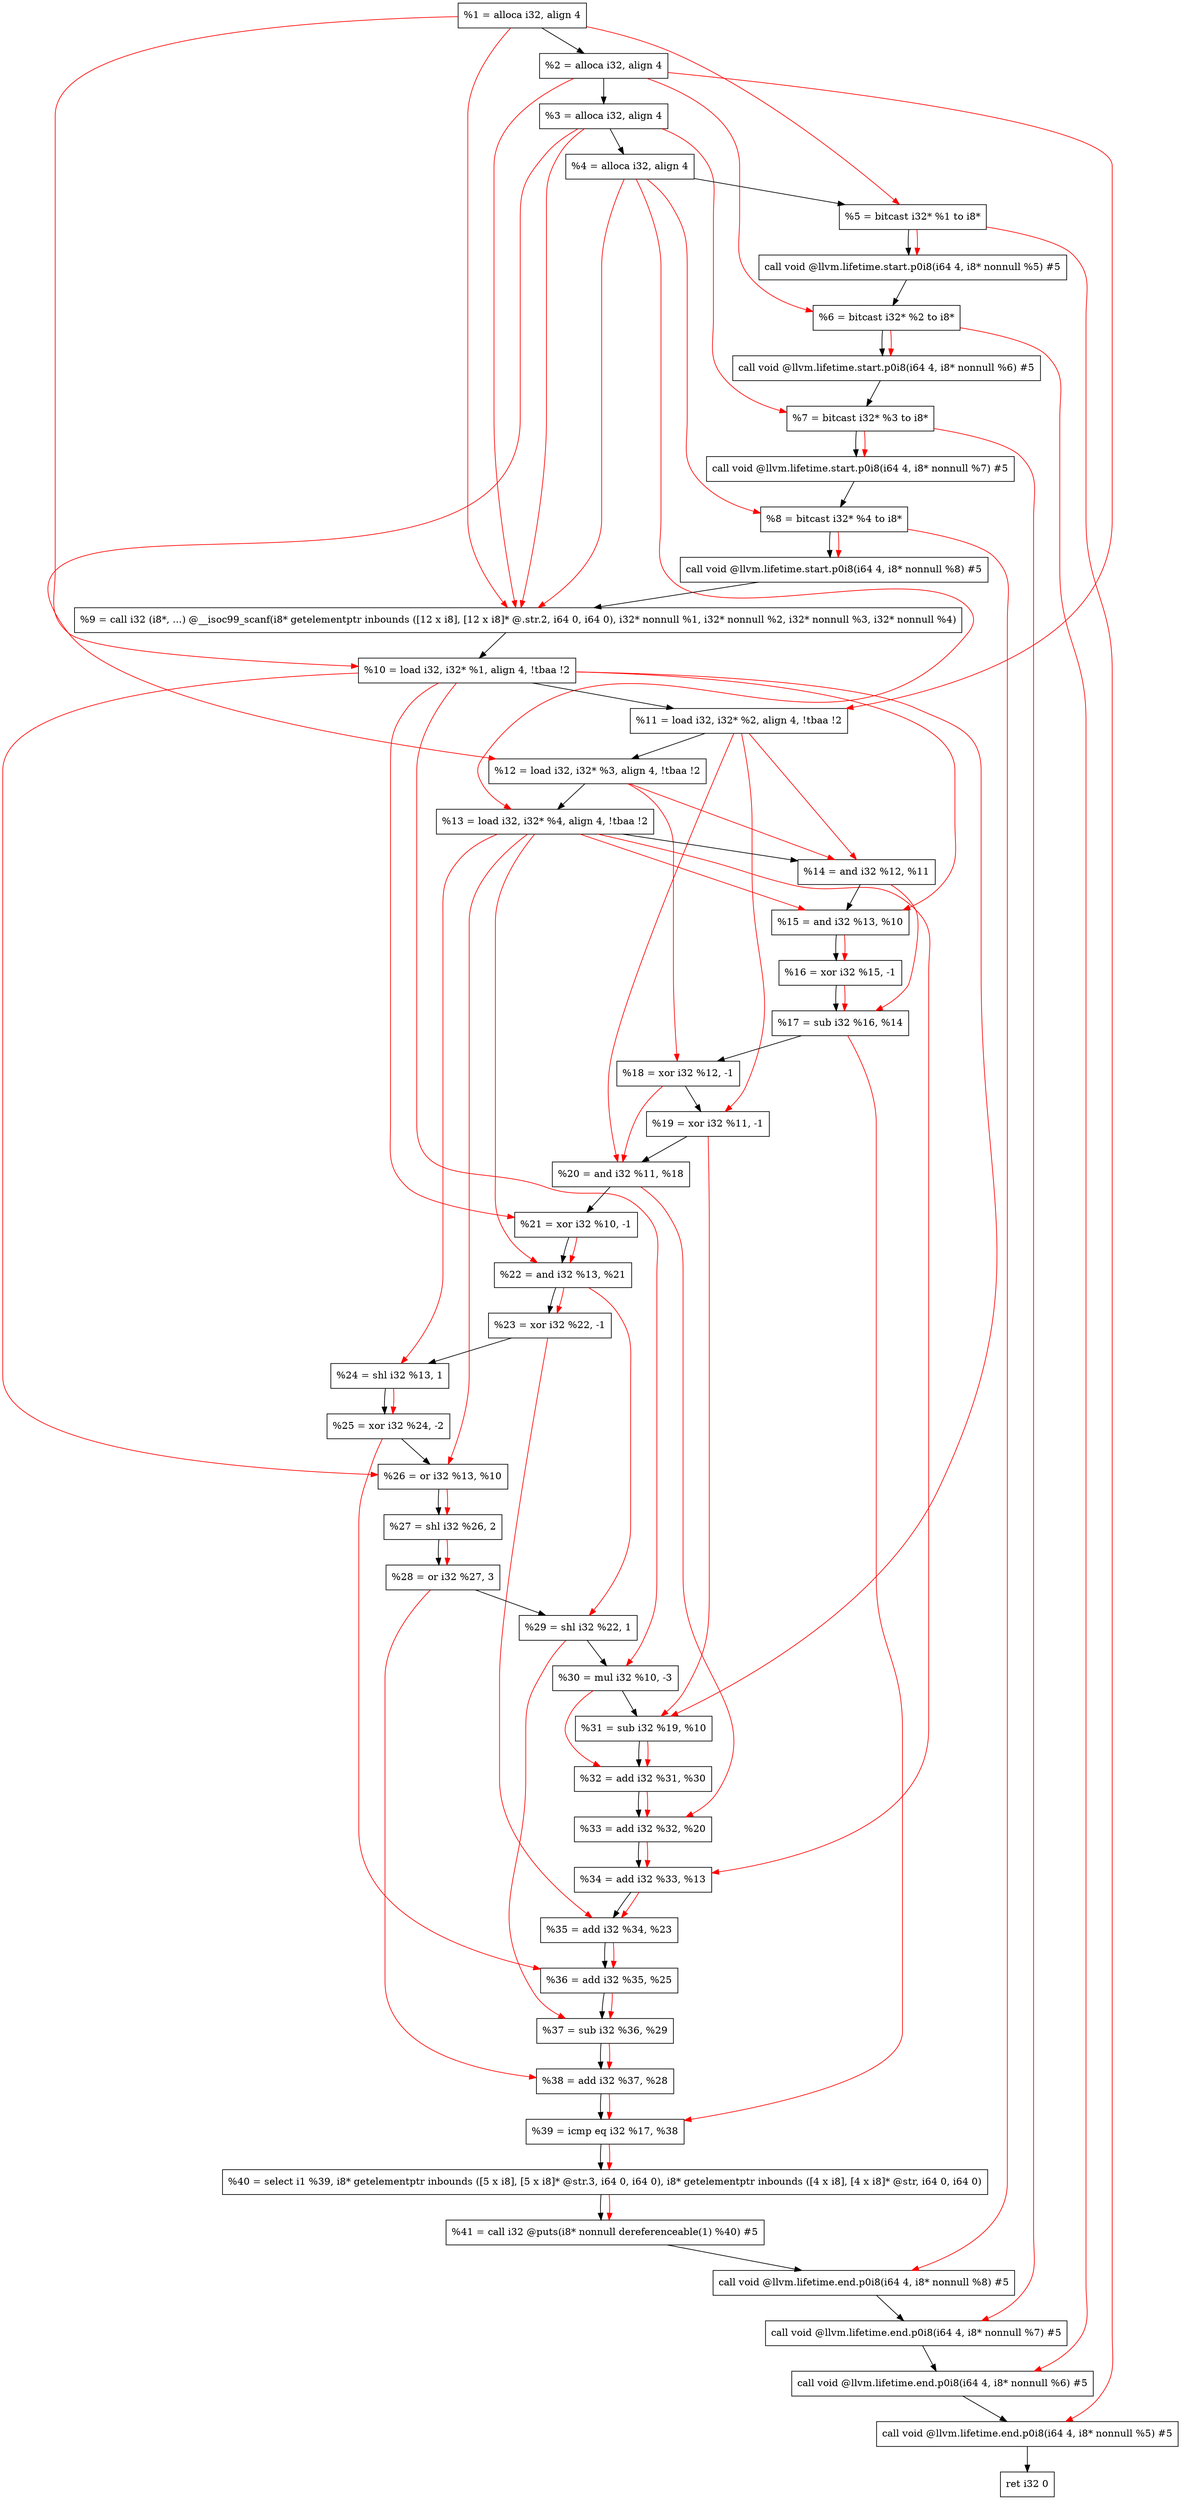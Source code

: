 digraph "DFG for'main' function" {
	Node0x7a1328[shape=record, label="  %1 = alloca i32, align 4"];
	Node0x7a13a8[shape=record, label="  %2 = alloca i32, align 4"];
	Node0x7a1438[shape=record, label="  %3 = alloca i32, align 4"];
	Node0x7a1498[shape=record, label="  %4 = alloca i32, align 4"];
	Node0x7a1548[shape=record, label="  %5 = bitcast i32* %1 to i8*"];
	Node0x7a1978[shape=record, label="  call void @llvm.lifetime.start.p0i8(i64 4, i8* nonnull %5) #5"];
	Node0x7a1a58[shape=record, label="  %6 = bitcast i32* %2 to i8*"];
	Node0x7a1b58[shape=record, label="  call void @llvm.lifetime.start.p0i8(i64 4, i8* nonnull %6) #5"];
	Node0x7a1c18[shape=record, label="  %7 = bitcast i32* %3 to i8*"];
	Node0x7a1cc8[shape=record, label="  call void @llvm.lifetime.start.p0i8(i64 4, i8* nonnull %7) #5"];
	Node0x7a1d88[shape=record, label="  %8 = bitcast i32* %4 to i8*"];
	Node0x7a1e38[shape=record, label="  call void @llvm.lifetime.start.p0i8(i64 4, i8* nonnull %8) #5"];
	Node0x79c8a0[shape=record, label="  %9 = call i32 (i8*, ...) @__isoc99_scanf(i8* getelementptr inbounds ([12 x i8], [12 x i8]* @.str.2, i64 0, i64 0), i32* nonnull %1, i32* nonnull %2, i32* nonnull %3, i32* nonnull %4)"];
	Node0x7a2038[shape=record, label="  %10 = load i32, i32* %1, align 4, !tbaa !2"];
	Node0x7a2fa8[shape=record, label="  %11 = load i32, i32* %2, align 4, !tbaa !2"];
	Node0x7a3618[shape=record, label="  %12 = load i32, i32* %3, align 4, !tbaa !2"];
	Node0x7a3678[shape=record, label="  %13 = load i32, i32* %4, align 4, !tbaa !2"];
	Node0x7a36f0[shape=record, label="  %14 = and i32 %12, %11"];
	Node0x7a3760[shape=record, label="  %15 = and i32 %13, %10"];
	Node0x7a37d0[shape=record, label="  %16 = xor i32 %15, -1"];
	Node0x7a3840[shape=record, label="  %17 = sub i32 %16, %14"];
	Node0x7a38b0[shape=record, label="  %18 = xor i32 %12, -1"];
	Node0x7a3920[shape=record, label="  %19 = xor i32 %11, -1"];
	Node0x7a3990[shape=record, label="  %20 = and i32 %11, %18"];
	Node0x7a3a00[shape=record, label="  %21 = xor i32 %10, -1"];
	Node0x7a3a70[shape=record, label="  %22 = and i32 %13, %21"];
	Node0x7a3ae0[shape=record, label="  %23 = xor i32 %22, -1"];
	Node0x7a3b50[shape=record, label="  %24 = shl i32 %13, 1"];
	Node0x7a3bc0[shape=record, label="  %25 = xor i32 %24, -2"];
	Node0x7a3c30[shape=record, label="  %26 = or i32 %13, %10"];
	Node0x7a3ca0[shape=record, label="  %27 = shl i32 %26, 2"];
	Node0x7a3d10[shape=record, label="  %28 = or i32 %27, 3"];
	Node0x7a3d80[shape=record, label="  %29 = shl i32 %22, 1"];
	Node0x7a3df0[shape=record, label="  %30 = mul i32 %10, -3"];
	Node0x7a3e60[shape=record, label="  %31 = sub i32 %19, %10"];
	Node0x7a3ed0[shape=record, label="  %32 = add i32 %31, %30"];
	Node0x7a3f40[shape=record, label="  %33 = add i32 %32, %20"];
	Node0x7a3fb0[shape=record, label="  %34 = add i32 %33, %13"];
	Node0x7a4020[shape=record, label="  %35 = add i32 %34, %23"];
	Node0x7a4090[shape=record, label="  %36 = add i32 %35, %25"];
	Node0x7a4100[shape=record, label="  %37 = sub i32 %36, %29"];
	Node0x7a4170[shape=record, label="  %38 = add i32 %37, %28"];
	Node0x7a41e0[shape=record, label="  %39 = icmp eq i32 %17, %38"];
	Node0x7418b8[shape=record, label="  %40 = select i1 %39, i8* getelementptr inbounds ([5 x i8], [5 x i8]* @str.3, i64 0, i64 0), i8* getelementptr inbounds ([4 x i8], [4 x i8]* @str, i64 0, i64 0)"];
	Node0x7a4270[shape=record, label="  %41 = call i32 @puts(i8* nonnull dereferenceable(1) %40) #5"];
	Node0x7a4518[shape=record, label="  call void @llvm.lifetime.end.p0i8(i64 4, i8* nonnull %8) #5"];
	Node0x7a4678[shape=record, label="  call void @llvm.lifetime.end.p0i8(i64 4, i8* nonnull %7) #5"];
	Node0x7a4788[shape=record, label="  call void @llvm.lifetime.end.p0i8(i64 4, i8* nonnull %6) #5"];
	Node0x7a4898[shape=record, label="  call void @llvm.lifetime.end.p0i8(i64 4, i8* nonnull %5) #5"];
	Node0x7a4958[shape=record, label="  ret i32 0"];
	Node0x7a1328 -> Node0x7a13a8;
	Node0x7a13a8 -> Node0x7a1438;
	Node0x7a1438 -> Node0x7a1498;
	Node0x7a1498 -> Node0x7a1548;
	Node0x7a1548 -> Node0x7a1978;
	Node0x7a1978 -> Node0x7a1a58;
	Node0x7a1a58 -> Node0x7a1b58;
	Node0x7a1b58 -> Node0x7a1c18;
	Node0x7a1c18 -> Node0x7a1cc8;
	Node0x7a1cc8 -> Node0x7a1d88;
	Node0x7a1d88 -> Node0x7a1e38;
	Node0x7a1e38 -> Node0x79c8a0;
	Node0x79c8a0 -> Node0x7a2038;
	Node0x7a2038 -> Node0x7a2fa8;
	Node0x7a2fa8 -> Node0x7a3618;
	Node0x7a3618 -> Node0x7a3678;
	Node0x7a3678 -> Node0x7a36f0;
	Node0x7a36f0 -> Node0x7a3760;
	Node0x7a3760 -> Node0x7a37d0;
	Node0x7a37d0 -> Node0x7a3840;
	Node0x7a3840 -> Node0x7a38b0;
	Node0x7a38b0 -> Node0x7a3920;
	Node0x7a3920 -> Node0x7a3990;
	Node0x7a3990 -> Node0x7a3a00;
	Node0x7a3a00 -> Node0x7a3a70;
	Node0x7a3a70 -> Node0x7a3ae0;
	Node0x7a3ae0 -> Node0x7a3b50;
	Node0x7a3b50 -> Node0x7a3bc0;
	Node0x7a3bc0 -> Node0x7a3c30;
	Node0x7a3c30 -> Node0x7a3ca0;
	Node0x7a3ca0 -> Node0x7a3d10;
	Node0x7a3d10 -> Node0x7a3d80;
	Node0x7a3d80 -> Node0x7a3df0;
	Node0x7a3df0 -> Node0x7a3e60;
	Node0x7a3e60 -> Node0x7a3ed0;
	Node0x7a3ed0 -> Node0x7a3f40;
	Node0x7a3f40 -> Node0x7a3fb0;
	Node0x7a3fb0 -> Node0x7a4020;
	Node0x7a4020 -> Node0x7a4090;
	Node0x7a4090 -> Node0x7a4100;
	Node0x7a4100 -> Node0x7a4170;
	Node0x7a4170 -> Node0x7a41e0;
	Node0x7a41e0 -> Node0x7418b8;
	Node0x7418b8 -> Node0x7a4270;
	Node0x7a4270 -> Node0x7a4518;
	Node0x7a4518 -> Node0x7a4678;
	Node0x7a4678 -> Node0x7a4788;
	Node0x7a4788 -> Node0x7a4898;
	Node0x7a4898 -> Node0x7a4958;
edge [color=red]
	Node0x7a1328 -> Node0x7a1548;
	Node0x7a1548 -> Node0x7a1978;
	Node0x7a13a8 -> Node0x7a1a58;
	Node0x7a1a58 -> Node0x7a1b58;
	Node0x7a1438 -> Node0x7a1c18;
	Node0x7a1c18 -> Node0x7a1cc8;
	Node0x7a1498 -> Node0x7a1d88;
	Node0x7a1d88 -> Node0x7a1e38;
	Node0x7a1328 -> Node0x79c8a0;
	Node0x7a13a8 -> Node0x79c8a0;
	Node0x7a1438 -> Node0x79c8a0;
	Node0x7a1498 -> Node0x79c8a0;
	Node0x7a1328 -> Node0x7a2038;
	Node0x7a13a8 -> Node0x7a2fa8;
	Node0x7a1438 -> Node0x7a3618;
	Node0x7a1498 -> Node0x7a3678;
	Node0x7a3618 -> Node0x7a36f0;
	Node0x7a2fa8 -> Node0x7a36f0;
	Node0x7a3678 -> Node0x7a3760;
	Node0x7a2038 -> Node0x7a3760;
	Node0x7a3760 -> Node0x7a37d0;
	Node0x7a37d0 -> Node0x7a3840;
	Node0x7a36f0 -> Node0x7a3840;
	Node0x7a3618 -> Node0x7a38b0;
	Node0x7a2fa8 -> Node0x7a3920;
	Node0x7a2fa8 -> Node0x7a3990;
	Node0x7a38b0 -> Node0x7a3990;
	Node0x7a2038 -> Node0x7a3a00;
	Node0x7a3678 -> Node0x7a3a70;
	Node0x7a3a00 -> Node0x7a3a70;
	Node0x7a3a70 -> Node0x7a3ae0;
	Node0x7a3678 -> Node0x7a3b50;
	Node0x7a3b50 -> Node0x7a3bc0;
	Node0x7a3678 -> Node0x7a3c30;
	Node0x7a2038 -> Node0x7a3c30;
	Node0x7a3c30 -> Node0x7a3ca0;
	Node0x7a3ca0 -> Node0x7a3d10;
	Node0x7a3a70 -> Node0x7a3d80;
	Node0x7a2038 -> Node0x7a3df0;
	Node0x7a3920 -> Node0x7a3e60;
	Node0x7a2038 -> Node0x7a3e60;
	Node0x7a3e60 -> Node0x7a3ed0;
	Node0x7a3df0 -> Node0x7a3ed0;
	Node0x7a3ed0 -> Node0x7a3f40;
	Node0x7a3990 -> Node0x7a3f40;
	Node0x7a3f40 -> Node0x7a3fb0;
	Node0x7a3678 -> Node0x7a3fb0;
	Node0x7a3fb0 -> Node0x7a4020;
	Node0x7a3ae0 -> Node0x7a4020;
	Node0x7a4020 -> Node0x7a4090;
	Node0x7a3bc0 -> Node0x7a4090;
	Node0x7a4090 -> Node0x7a4100;
	Node0x7a3d80 -> Node0x7a4100;
	Node0x7a4100 -> Node0x7a4170;
	Node0x7a3d10 -> Node0x7a4170;
	Node0x7a3840 -> Node0x7a41e0;
	Node0x7a4170 -> Node0x7a41e0;
	Node0x7a41e0 -> Node0x7418b8;
	Node0x7418b8 -> Node0x7a4270;
	Node0x7a1d88 -> Node0x7a4518;
	Node0x7a1c18 -> Node0x7a4678;
	Node0x7a1a58 -> Node0x7a4788;
	Node0x7a1548 -> Node0x7a4898;
}
